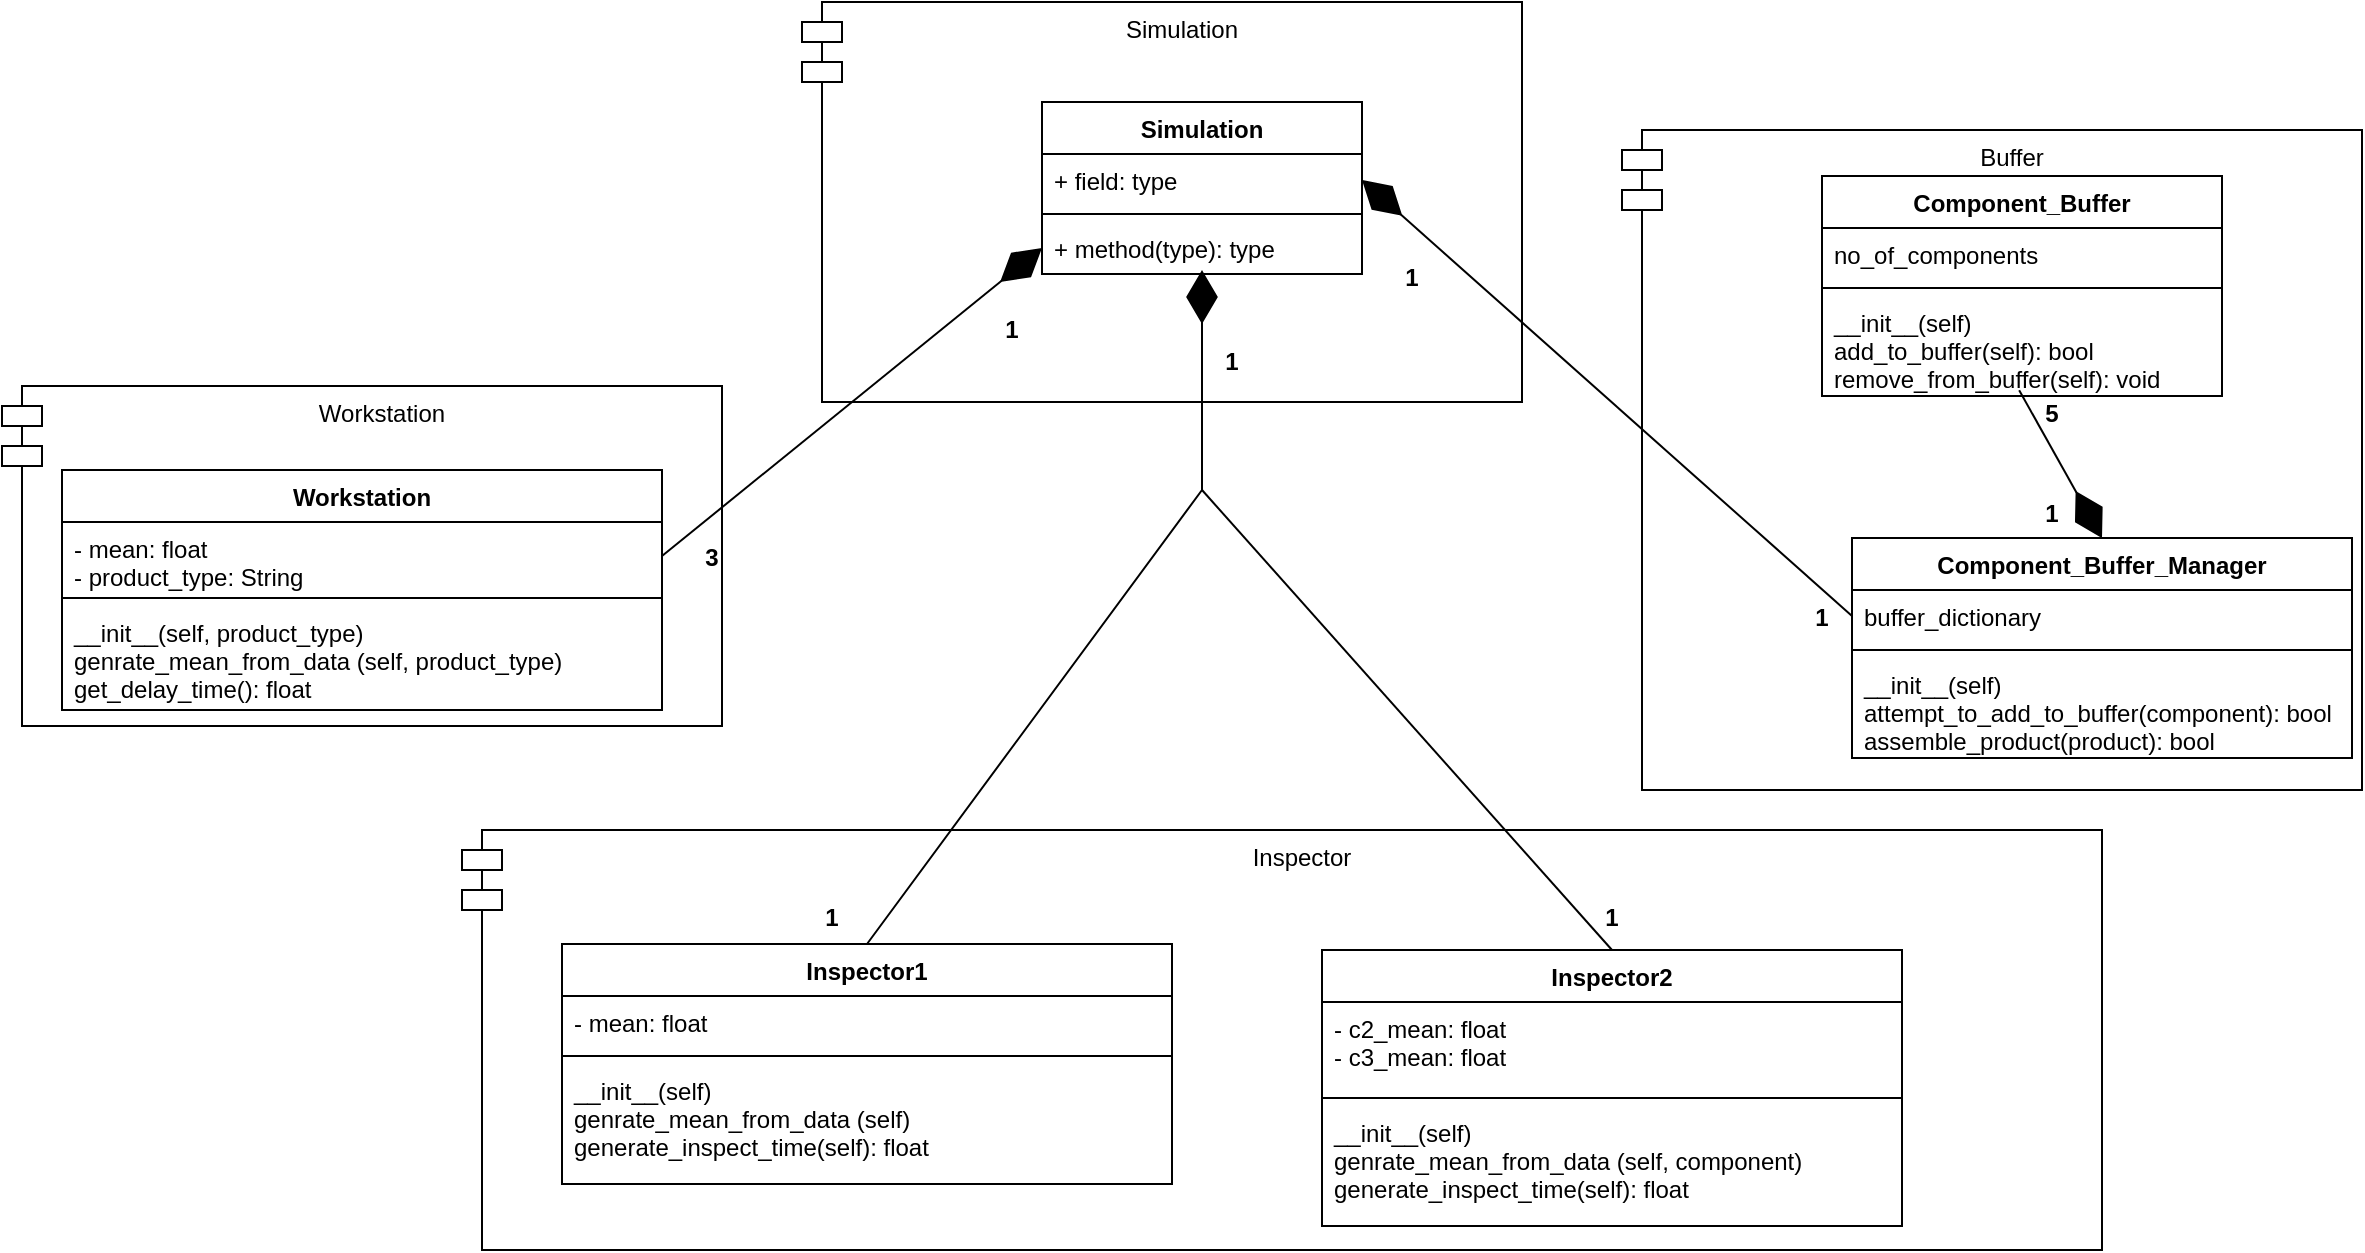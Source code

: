 <mxfile version="20.8.14" type="device"><diagram name="Page-1" id="fnOQ1kkz6u-DJbqT1a7f"><mxGraphModel dx="689" dy="2062" grid="1" gridSize="10" guides="1" tooltips="1" connect="1" arrows="1" fold="1" page="1" pageScale="1" pageWidth="850" pageHeight="1100" math="0" shadow="0"><root><mxCell id="0"/><mxCell id="1" parent="0"/><mxCell id="ipIYHcTkieiq6wYsN4TY-1" value="Inspector" style="shape=module;align=left;spacingLeft=20;align=center;verticalAlign=top;" parent="1" vertex="1"><mxGeometry x="280" y="310" width="820" height="210" as="geometry"/></mxCell><mxCell id="ipIYHcTkieiq6wYsN4TY-2" value="Simulation" style="shape=module;align=left;spacingLeft=20;align=center;verticalAlign=top;" parent="1" vertex="1"><mxGeometry x="450" y="-104" width="360" height="200" as="geometry"/></mxCell><mxCell id="ipIYHcTkieiq6wYsN4TY-3" value="Workstation" style="shape=module;align=left;spacingLeft=20;align=center;verticalAlign=top;" parent="1" vertex="1"><mxGeometry x="50" y="88" width="360" height="170" as="geometry"/></mxCell><mxCell id="ipIYHcTkieiq6wYsN4TY-4" value="Buffer" style="shape=module;align=left;spacingLeft=20;align=center;verticalAlign=top;" parent="1" vertex="1"><mxGeometry x="860" y="-40" width="370" height="330" as="geometry"/></mxCell><mxCell id="R-3t3rbkKgDPfzXXofke-1" value="Inspector1" style="swimlane;fontStyle=1;align=center;verticalAlign=top;childLayout=stackLayout;horizontal=1;startSize=26;horizontalStack=0;resizeParent=1;resizeParentMax=0;resizeLast=0;collapsible=1;marginBottom=0;" vertex="1" parent="1"><mxGeometry x="330" y="367" width="305" height="120" as="geometry"/></mxCell><mxCell id="R-3t3rbkKgDPfzXXofke-2" value="- mean: float" style="text;strokeColor=none;fillColor=none;align=left;verticalAlign=top;spacingLeft=4;spacingRight=4;overflow=hidden;rotatable=0;points=[[0,0.5],[1,0.5]];portConstraint=eastwest;" vertex="1" parent="R-3t3rbkKgDPfzXXofke-1"><mxGeometry y="26" width="305" height="26" as="geometry"/></mxCell><mxCell id="R-3t3rbkKgDPfzXXofke-3" value="" style="line;strokeWidth=1;fillColor=none;align=left;verticalAlign=middle;spacingTop=-1;spacingLeft=3;spacingRight=3;rotatable=0;labelPosition=right;points=[];portConstraint=eastwest;strokeColor=inherit;" vertex="1" parent="R-3t3rbkKgDPfzXXofke-1"><mxGeometry y="52" width="305" height="8" as="geometry"/></mxCell><mxCell id="R-3t3rbkKgDPfzXXofke-4" value="__init__(self)&#10;genrate_mean_from_data (self)&#10;generate_inspect_time(self): float" style="text;strokeColor=none;fillColor=none;align=left;verticalAlign=top;spacingLeft=4;spacingRight=4;overflow=hidden;rotatable=0;points=[[0,0.5],[1,0.5]];portConstraint=eastwest;" vertex="1" parent="R-3t3rbkKgDPfzXXofke-1"><mxGeometry y="60" width="305" height="60" as="geometry"/></mxCell><mxCell id="R-3t3rbkKgDPfzXXofke-5" value="Inspector2" style="swimlane;fontStyle=1;align=center;verticalAlign=top;childLayout=stackLayout;horizontal=1;startSize=26;horizontalStack=0;resizeParent=1;resizeParentMax=0;resizeLast=0;collapsible=1;marginBottom=0;" vertex="1" parent="1"><mxGeometry x="710" y="370" width="290" height="138" as="geometry"/></mxCell><mxCell id="R-3t3rbkKgDPfzXXofke-6" value="- c2_mean: float&#10;- c3_mean: float" style="text;strokeColor=none;fillColor=none;align=left;verticalAlign=top;spacingLeft=4;spacingRight=4;overflow=hidden;rotatable=0;points=[[0,0.5],[1,0.5]];portConstraint=eastwest;" vertex="1" parent="R-3t3rbkKgDPfzXXofke-5"><mxGeometry y="26" width="290" height="44" as="geometry"/></mxCell><mxCell id="R-3t3rbkKgDPfzXXofke-7" value="" style="line;strokeWidth=1;fillColor=none;align=left;verticalAlign=middle;spacingTop=-1;spacingLeft=3;spacingRight=3;rotatable=0;labelPosition=right;points=[];portConstraint=eastwest;strokeColor=inherit;" vertex="1" parent="R-3t3rbkKgDPfzXXofke-5"><mxGeometry y="70" width="290" height="8" as="geometry"/></mxCell><mxCell id="R-3t3rbkKgDPfzXXofke-8" value="__init__(self)&#10;genrate_mean_from_data (self, component)&#10;generate_inspect_time(self): float" style="text;strokeColor=none;fillColor=none;align=left;verticalAlign=top;spacingLeft=4;spacingRight=4;overflow=hidden;rotatable=0;points=[[0,0.5],[1,0.5]];portConstraint=eastwest;" vertex="1" parent="R-3t3rbkKgDPfzXXofke-5"><mxGeometry y="78" width="290" height="60" as="geometry"/></mxCell><mxCell id="R-3t3rbkKgDPfzXXofke-9" value="Workstation" style="swimlane;fontStyle=1;align=center;verticalAlign=top;childLayout=stackLayout;horizontal=1;startSize=26;horizontalStack=0;resizeParent=1;resizeParentMax=0;resizeLast=0;collapsible=1;marginBottom=0;" vertex="1" parent="1"><mxGeometry x="80" y="130" width="300" height="120" as="geometry"/></mxCell><mxCell id="R-3t3rbkKgDPfzXXofke-10" value="- mean: float&#10;- product_type: String" style="text;strokeColor=none;fillColor=none;align=left;verticalAlign=top;spacingLeft=4;spacingRight=4;overflow=hidden;rotatable=0;points=[[0,0.5],[1,0.5]];portConstraint=eastwest;" vertex="1" parent="R-3t3rbkKgDPfzXXofke-9"><mxGeometry y="26" width="300" height="34" as="geometry"/></mxCell><mxCell id="R-3t3rbkKgDPfzXXofke-11" value="" style="line;strokeWidth=1;fillColor=none;align=left;verticalAlign=middle;spacingTop=-1;spacingLeft=3;spacingRight=3;rotatable=0;labelPosition=right;points=[];portConstraint=eastwest;strokeColor=inherit;" vertex="1" parent="R-3t3rbkKgDPfzXXofke-9"><mxGeometry y="60" width="300" height="8" as="geometry"/></mxCell><mxCell id="R-3t3rbkKgDPfzXXofke-12" value="__init__(self, product_type)&#10;genrate_mean_from_data (self, product_type)&#10;get_delay_time(): float" style="text;strokeColor=none;fillColor=none;align=left;verticalAlign=top;spacingLeft=4;spacingRight=4;overflow=hidden;rotatable=0;points=[[0,0.5],[1,0.5]];portConstraint=eastwest;" vertex="1" parent="R-3t3rbkKgDPfzXXofke-9"><mxGeometry y="68" width="300" height="52" as="geometry"/></mxCell><mxCell id="R-3t3rbkKgDPfzXXofke-13" value="Component_Buffer_Manager" style="swimlane;fontStyle=1;align=center;verticalAlign=top;childLayout=stackLayout;horizontal=1;startSize=26;horizontalStack=0;resizeParent=1;resizeParentMax=0;resizeLast=0;collapsible=1;marginBottom=0;" vertex="1" parent="1"><mxGeometry x="975" y="164" width="250" height="110" as="geometry"/></mxCell><mxCell id="R-3t3rbkKgDPfzXXofke-14" value="buffer_dictionary" style="text;strokeColor=none;fillColor=none;align=left;verticalAlign=top;spacingLeft=4;spacingRight=4;overflow=hidden;rotatable=0;points=[[0,0.5],[1,0.5]];portConstraint=eastwest;" vertex="1" parent="R-3t3rbkKgDPfzXXofke-13"><mxGeometry y="26" width="250" height="26" as="geometry"/></mxCell><mxCell id="R-3t3rbkKgDPfzXXofke-15" value="" style="line;strokeWidth=1;fillColor=none;align=left;verticalAlign=middle;spacingTop=-1;spacingLeft=3;spacingRight=3;rotatable=0;labelPosition=right;points=[];portConstraint=eastwest;strokeColor=inherit;" vertex="1" parent="R-3t3rbkKgDPfzXXofke-13"><mxGeometry y="52" width="250" height="8" as="geometry"/></mxCell><mxCell id="R-3t3rbkKgDPfzXXofke-16" value="__init__(self)&#10;attempt_to_add_to_buffer(component): bool&#10;assemble_product(product): bool" style="text;strokeColor=none;fillColor=none;align=left;verticalAlign=top;spacingLeft=4;spacingRight=4;overflow=hidden;rotatable=0;points=[[0,0.5],[1,0.5]];portConstraint=eastwest;" vertex="1" parent="R-3t3rbkKgDPfzXXofke-13"><mxGeometry y="60" width="250" height="50" as="geometry"/></mxCell><mxCell id="R-3t3rbkKgDPfzXXofke-17" value="Component_Buffer" style="swimlane;fontStyle=1;align=center;verticalAlign=top;childLayout=stackLayout;horizontal=1;startSize=26;horizontalStack=0;resizeParent=1;resizeParentMax=0;resizeLast=0;collapsible=1;marginBottom=0;" vertex="1" parent="1"><mxGeometry x="960" y="-17" width="200" height="110" as="geometry"/></mxCell><mxCell id="R-3t3rbkKgDPfzXXofke-18" value="no_of_components" style="text;strokeColor=none;fillColor=none;align=left;verticalAlign=top;spacingLeft=4;spacingRight=4;overflow=hidden;rotatable=0;points=[[0,0.5],[1,0.5]];portConstraint=eastwest;" vertex="1" parent="R-3t3rbkKgDPfzXXofke-17"><mxGeometry y="26" width="200" height="26" as="geometry"/></mxCell><mxCell id="R-3t3rbkKgDPfzXXofke-19" value="" style="line;strokeWidth=1;fillColor=none;align=left;verticalAlign=middle;spacingTop=-1;spacingLeft=3;spacingRight=3;rotatable=0;labelPosition=right;points=[];portConstraint=eastwest;strokeColor=inherit;" vertex="1" parent="R-3t3rbkKgDPfzXXofke-17"><mxGeometry y="52" width="200" height="8" as="geometry"/></mxCell><mxCell id="R-3t3rbkKgDPfzXXofke-20" value="__init__(self)&#10;add_to_buffer(self): bool&#10;remove_from_buffer(self): void" style="text;strokeColor=none;fillColor=none;align=left;verticalAlign=top;spacingLeft=4;spacingRight=4;overflow=hidden;rotatable=0;points=[[0,0.5],[1,0.5]];portConstraint=eastwest;" vertex="1" parent="R-3t3rbkKgDPfzXXofke-17"><mxGeometry y="60" width="200" height="50" as="geometry"/></mxCell><mxCell id="R-3t3rbkKgDPfzXXofke-22" value="Simulation" style="swimlane;fontStyle=1;align=center;verticalAlign=top;childLayout=stackLayout;horizontal=1;startSize=26;horizontalStack=0;resizeParent=1;resizeParentMax=0;resizeLast=0;collapsible=1;marginBottom=0;" vertex="1" parent="1"><mxGeometry x="570" y="-54" width="160" height="86" as="geometry"/></mxCell><mxCell id="R-3t3rbkKgDPfzXXofke-23" value="+ field: type" style="text;strokeColor=none;fillColor=none;align=left;verticalAlign=top;spacingLeft=4;spacingRight=4;overflow=hidden;rotatable=0;points=[[0,0.5],[1,0.5]];portConstraint=eastwest;" vertex="1" parent="R-3t3rbkKgDPfzXXofke-22"><mxGeometry y="26" width="160" height="26" as="geometry"/></mxCell><mxCell id="R-3t3rbkKgDPfzXXofke-24" value="" style="line;strokeWidth=1;fillColor=none;align=left;verticalAlign=middle;spacingTop=-1;spacingLeft=3;spacingRight=3;rotatable=0;labelPosition=right;points=[];portConstraint=eastwest;strokeColor=inherit;" vertex="1" parent="R-3t3rbkKgDPfzXXofke-22"><mxGeometry y="52" width="160" height="8" as="geometry"/></mxCell><mxCell id="R-3t3rbkKgDPfzXXofke-25" value="+ method(type): type" style="text;strokeColor=none;fillColor=none;align=left;verticalAlign=top;spacingLeft=4;spacingRight=4;overflow=hidden;rotatable=0;points=[[0,0.5],[1,0.5]];portConstraint=eastwest;" vertex="1" parent="R-3t3rbkKgDPfzXXofke-22"><mxGeometry y="60" width="160" height="26" as="geometry"/></mxCell><mxCell id="R-3t3rbkKgDPfzXXofke-28" value="" style="endArrow=diamondThin;endFill=1;endSize=24;html=1;rounded=0;exitX=0.5;exitY=0;exitDx=0;exitDy=0;" edge="1" parent="1" source="R-3t3rbkKgDPfzXXofke-1"><mxGeometry width="160" relative="1" as="geometry"><mxPoint x="670" y="120" as="sourcePoint"/><mxPoint x="650" y="30" as="targetPoint"/><Array as="points"><mxPoint x="650" y="140"/></Array></mxGeometry></mxCell><mxCell id="R-3t3rbkKgDPfzXXofke-31" value="" style="endArrow=none;html=1;rounded=0;exitX=0.5;exitY=0;exitDx=0;exitDy=0;" edge="1" parent="1" source="R-3t3rbkKgDPfzXXofke-5"><mxGeometry width="50" height="50" relative="1" as="geometry"><mxPoint x="720" y="140" as="sourcePoint"/><mxPoint x="650" y="140" as="targetPoint"/></mxGeometry></mxCell><mxCell id="R-3t3rbkKgDPfzXXofke-32" value="" style="endArrow=diamondThin;endFill=1;endSize=24;html=1;rounded=0;entryX=1;entryY=0.5;entryDx=0;entryDy=0;exitX=0;exitY=0.5;exitDx=0;exitDy=0;" edge="1" parent="1" source="R-3t3rbkKgDPfzXXofke-14" target="R-3t3rbkKgDPfzXXofke-23"><mxGeometry width="160" relative="1" as="geometry"><mxPoint x="670" y="120" as="sourcePoint"/><mxPoint x="830" y="120" as="targetPoint"/></mxGeometry></mxCell><mxCell id="R-3t3rbkKgDPfzXXofke-33" value="" style="endArrow=diamondThin;endFill=1;endSize=24;html=1;rounded=0;entryX=0;entryY=0.5;entryDx=0;entryDy=0;exitX=1;exitY=0.5;exitDx=0;exitDy=0;" edge="1" parent="1" source="R-3t3rbkKgDPfzXXofke-10" target="R-3t3rbkKgDPfzXXofke-25"><mxGeometry width="160" relative="1" as="geometry"><mxPoint x="670" y="120" as="sourcePoint"/><mxPoint x="830" y="120" as="targetPoint"/></mxGeometry></mxCell><mxCell id="R-3t3rbkKgDPfzXXofke-34" value="3" style="text;align=center;fontStyle=1;verticalAlign=middle;spacingLeft=3;spacingRight=3;strokeColor=none;rotatable=0;points=[[0,0.5],[1,0.5]];portConstraint=eastwest;" vertex="1" parent="1"><mxGeometry x="390" y="160" width="30" height="26" as="geometry"/></mxCell><mxCell id="R-3t3rbkKgDPfzXXofke-36" value="1" style="text;align=center;fontStyle=1;verticalAlign=middle;spacingLeft=3;spacingRight=3;strokeColor=none;rotatable=0;points=[[0,0.5],[1,0.5]];portConstraint=eastwest;" vertex="1" parent="1"><mxGeometry x="540" y="46" width="30" height="26" as="geometry"/></mxCell><mxCell id="R-3t3rbkKgDPfzXXofke-37" value="1" style="text;align=center;fontStyle=1;verticalAlign=middle;spacingLeft=3;spacingRight=3;strokeColor=none;rotatable=0;points=[[0,0.5],[1,0.5]];portConstraint=eastwest;" vertex="1" parent="1"><mxGeometry x="650" y="62" width="30" height="26" as="geometry"/></mxCell><mxCell id="R-3t3rbkKgDPfzXXofke-38" value="1" style="text;align=center;fontStyle=1;verticalAlign=middle;spacingLeft=3;spacingRight=3;strokeColor=none;rotatable=0;points=[[0,0.5],[1,0.5]];portConstraint=eastwest;" vertex="1" parent="1"><mxGeometry x="740" y="20" width="30" height="26" as="geometry"/></mxCell><mxCell id="R-3t3rbkKgDPfzXXofke-40" value="1" style="text;align=center;fontStyle=1;verticalAlign=middle;spacingLeft=3;spacingRight=3;strokeColor=none;rotatable=0;points=[[0,0.5],[1,0.5]];portConstraint=eastwest;" vertex="1" parent="1"><mxGeometry x="945" y="190" width="30" height="26" as="geometry"/></mxCell><mxCell id="R-3t3rbkKgDPfzXXofke-42" value="1" style="text;align=center;fontStyle=1;verticalAlign=middle;spacingLeft=3;spacingRight=3;strokeColor=none;rotatable=0;points=[[0,0.5],[1,0.5]];portConstraint=eastwest;" vertex="1" parent="1"><mxGeometry x="450" y="340" width="30" height="26" as="geometry"/></mxCell><mxCell id="R-3t3rbkKgDPfzXXofke-43" value="1" style="text;align=center;fontStyle=1;verticalAlign=middle;spacingLeft=3;spacingRight=3;strokeColor=none;rotatable=0;points=[[0,0.5],[1,0.5]];portConstraint=eastwest;" vertex="1" parent="1"><mxGeometry x="840" y="340" width="30" height="26" as="geometry"/></mxCell><mxCell id="R-3t3rbkKgDPfzXXofke-45" value="" style="endArrow=diamondThin;endFill=1;endSize=24;html=1;rounded=0;entryX=0.5;entryY=0;entryDx=0;entryDy=0;exitX=0.493;exitY=0.943;exitDx=0;exitDy=0;exitPerimeter=0;" edge="1" parent="1" source="R-3t3rbkKgDPfzXXofke-20" target="R-3t3rbkKgDPfzXXofke-13"><mxGeometry width="160" relative="1" as="geometry"><mxPoint x="670" y="120" as="sourcePoint"/><mxPoint x="830" y="120" as="targetPoint"/></mxGeometry></mxCell><mxCell id="R-3t3rbkKgDPfzXXofke-46" value="1" style="text;align=center;fontStyle=1;verticalAlign=middle;spacingLeft=3;spacingRight=3;strokeColor=none;rotatable=0;points=[[0,0.5],[1,0.5]];portConstraint=eastwest;" vertex="1" parent="1"><mxGeometry x="1060" y="138" width="30" height="26" as="geometry"/></mxCell><mxCell id="R-3t3rbkKgDPfzXXofke-47" value="5" style="text;align=center;fontStyle=1;verticalAlign=middle;spacingLeft=3;spacingRight=3;strokeColor=none;rotatable=0;points=[[0,0.5],[1,0.5]];portConstraint=eastwest;" vertex="1" parent="1"><mxGeometry x="1060" y="88" width="30" height="26" as="geometry"/></mxCell></root></mxGraphModel></diagram></mxfile>
